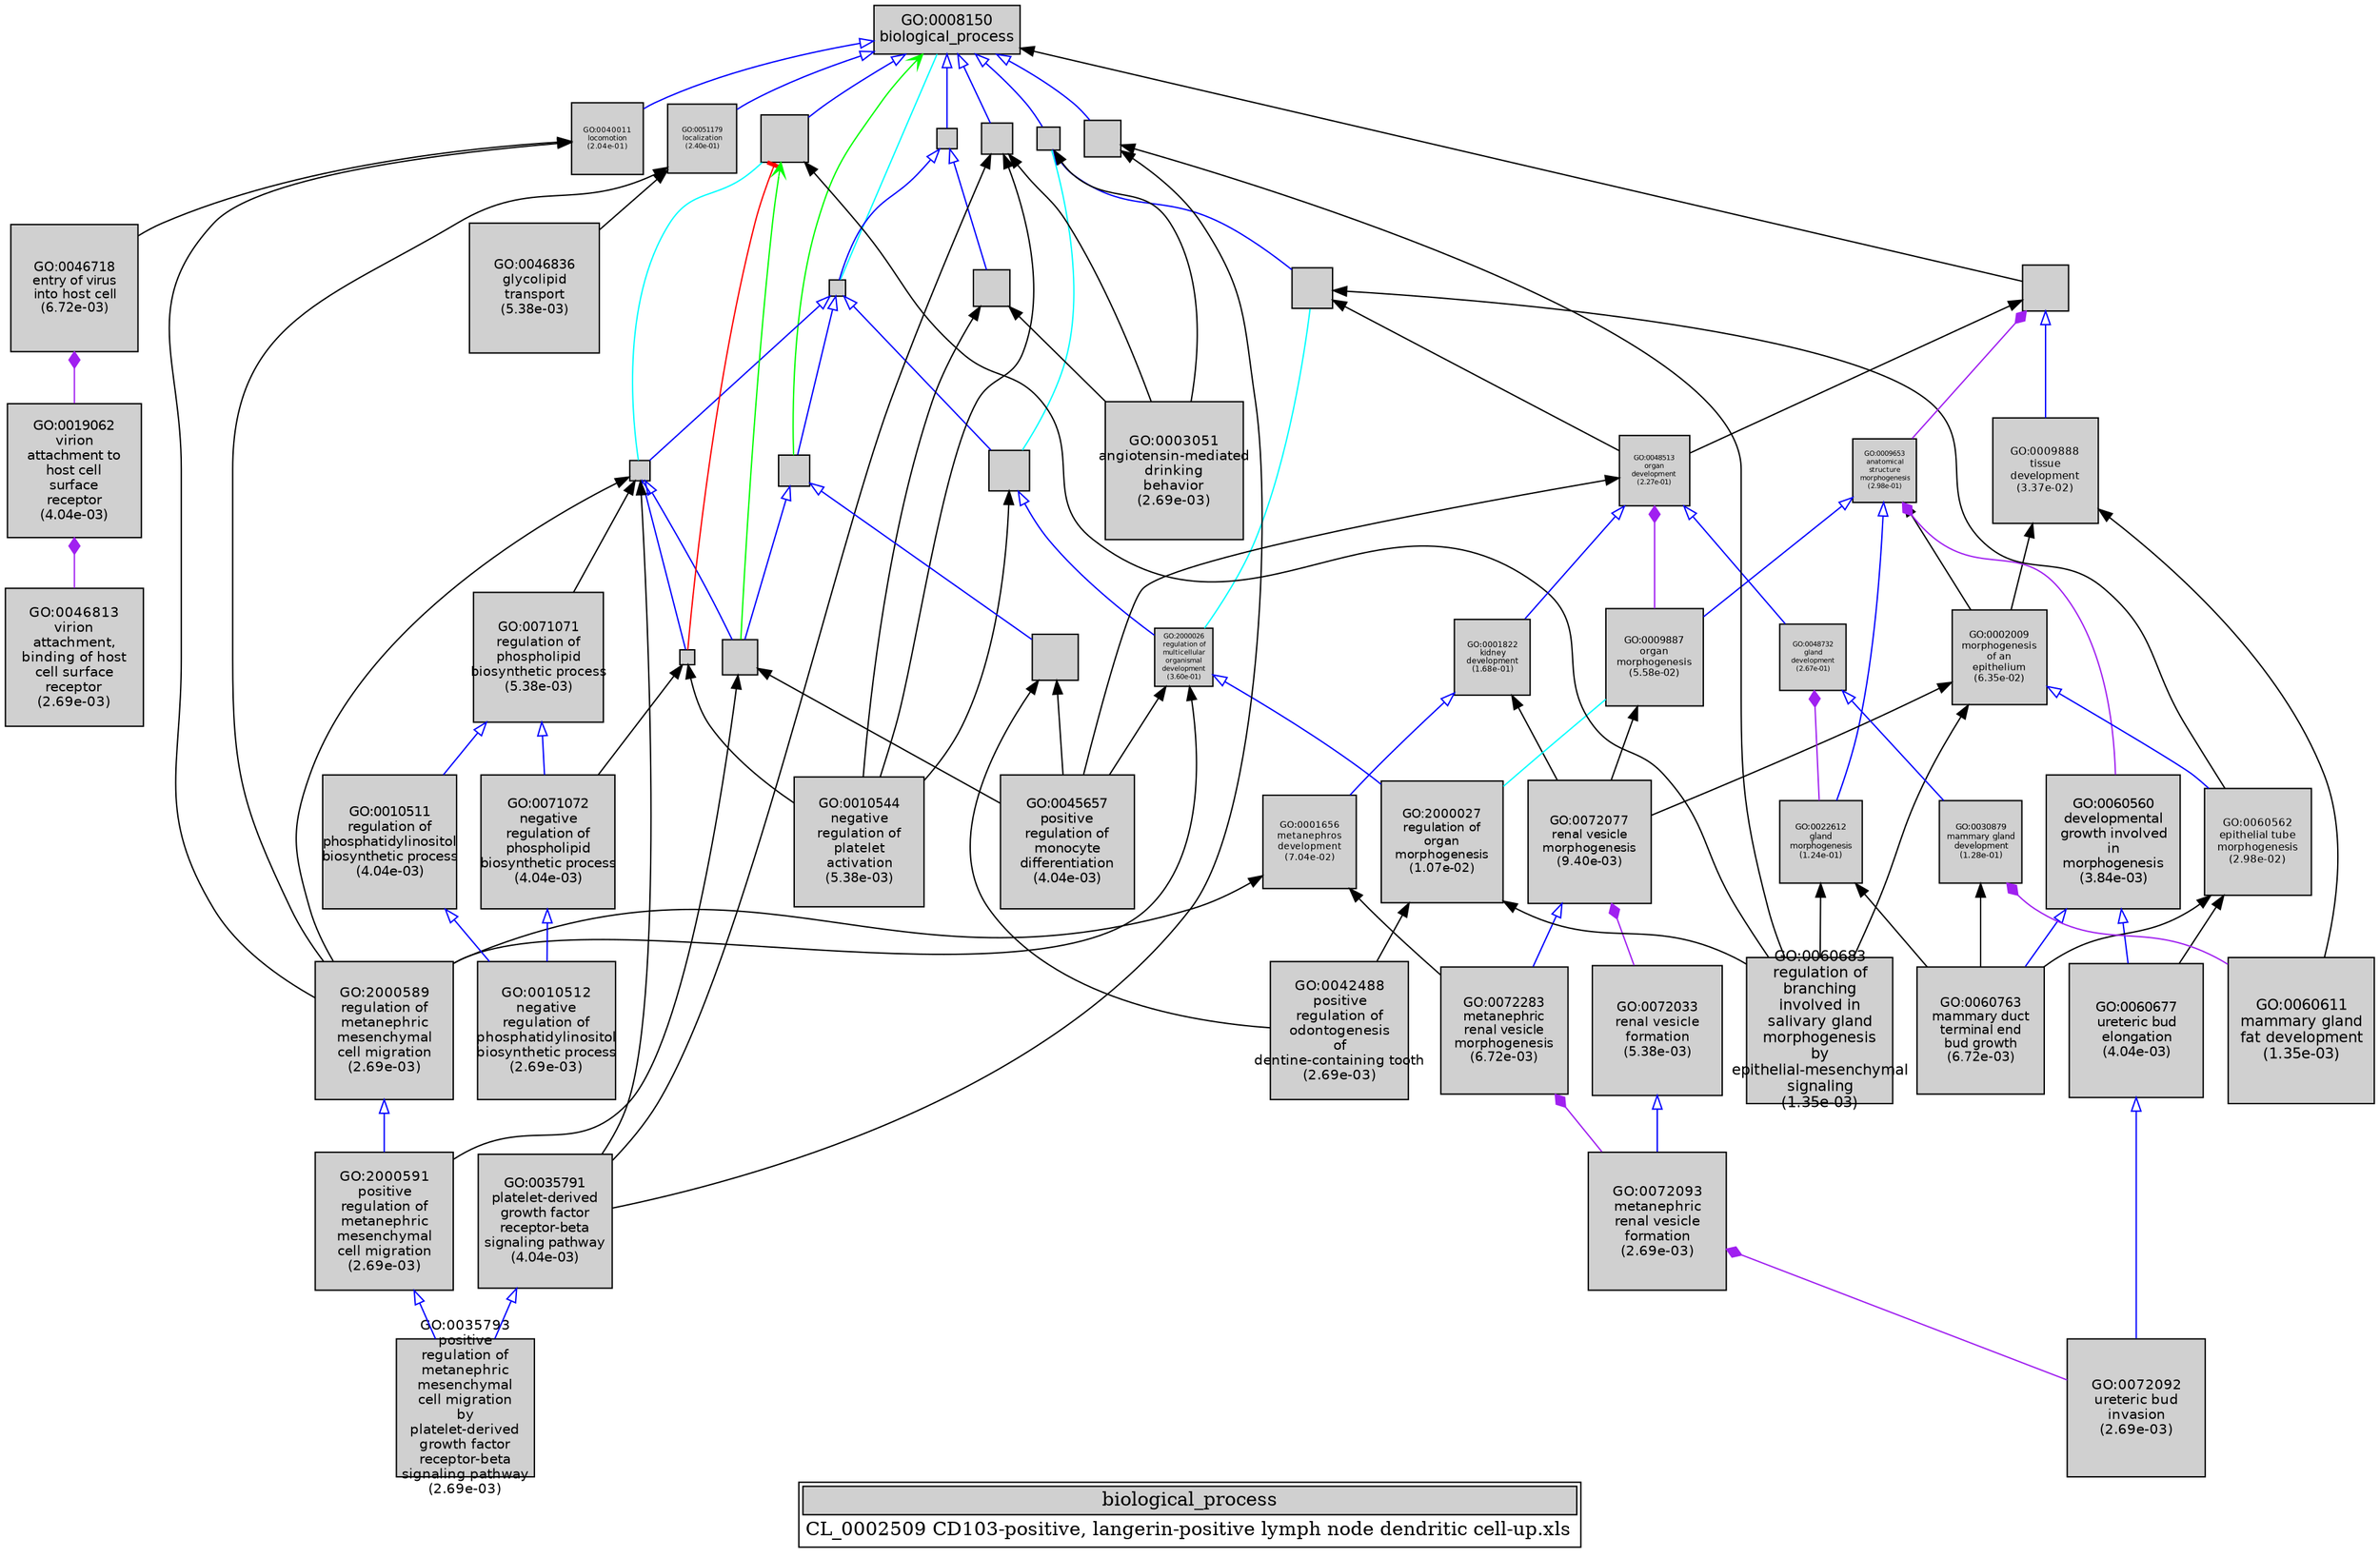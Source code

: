 digraph "biological_process" {
graph [ bgcolor = "#FFFFFF", label = <<TABLE COLOR="black" BGCOLOR="white"><TR><TD COLSPAN="2" BGCOLOR="#D0D0D0"><FONT COLOR="black">biological_process</FONT></TD></TR><TR><TD BORDER="0">CL_0002509 CD103-positive, langerin-positive lymph node dendritic cell-up.xls</TD></TR></TABLE>> ];
node [ fontname = "Helvetica" ];

subgraph "nodes" {

node [ style = "filled", fixedsize = "true", width = 1, shape = "box", fontsize = 9, fillcolor = "#D0D0D0", fontcolor = "black", color = "black" ];

"GO:0010512" [ URL = "#GO:0010512", label = <<TABLE BORDER="0"><TR><TD>GO:0010512<BR/>negative<BR/>regulation of<BR/>phosphatidylinositol<BR/>biosynthetic process<BR/>(2.69e-03)</TD></TR></TABLE>>, width = 1.41961089989, shape = "box", fontsize = 10.2211984792, height = 1.41961089989 ];
"GO:0072033" [ URL = "#GO:0072033", label = <<TABLE BORDER="0"><TR><TD>GO:0072033<BR/>renal vesicle<BR/>formation<BR/>(5.38e-03)</TD></TR></TABLE>>, width = 1.33446887628, shape = "box", fontsize = 9.60817590919, height = 1.33446887628 ];
"GO:0001656" [ URL = "#GO:0001656", label = <<TABLE BORDER="0"><TR><TD>GO:0001656<BR/>metanephros<BR/>development<BR/>(7.04e-02)</TD></TR></TABLE>>, width = 0.953679680304, shape = "box", fontsize = 6.86649369819, height = 0.953679680304 ];
"GO:0046813" [ URL = "#GO:0046813", label = <<TABLE BORDER="0"><TR><TD>GO:0046813<BR/>virion<BR/>attachment,<BR/>binding of host<BR/>cell surface<BR/>receptor<BR/>(2.69e-03)</TD></TR></TABLE>>, width = 1.41961089989, shape = "box", fontsize = 10.2211984792, height = 1.41961089989 ];
"GO:0060611" [ URL = "#GO:0060611", label = <<TABLE BORDER="0"><TR><TD>GO:0060611<BR/>mammary gland<BR/>fat development<BR/>(1.35e-03)</TD></TR></TABLE>>, width = 1.5, shape = "box", fontsize = 10.8, height = 1.5 ];
"GO:0046836" [ URL = "#GO:0046836", label = <<TABLE BORDER="0"><TR><TD>GO:0046836<BR/>glycolipid<BR/>transport<BR/>(5.38e-03)</TD></TR></TABLE>>, width = 1.33446887628, shape = "box", fontsize = 9.60817590919, height = 1.33446887628 ];
"GO:0001822" [ URL = "#GO:0001822", label = <<TABLE BORDER="0"><TR><TD>GO:0001822<BR/>kidney<BR/>development<BR/>(1.68e-01)</TD></TR></TABLE>>, width = 0.783562503631, shape = "box", fontsize = 5.64165002614, height = 0.783562503631 ];
"GO:0019062" [ URL = "#GO:0019062", label = <<TABLE BORDER="0"><TR><TD>GO:0019062<BR/>virion<BR/>attachment to<BR/>host cell<BR/>surface<BR/>receptor<BR/>(4.04e-03)</TD></TR></TABLE>>, width = 1.3704348232, shape = "box", fontsize = 9.86713072707, height = 1.3704348232 ];
"GO:0060683" [ URL = "#GO:0060683", label = <<TABLE BORDER="0"><TR><TD>GO:0060683<BR/>regulation of<BR/>branching<BR/>involved in<BR/>salivary gland<BR/>morphogenesis<BR/>by<BR/>epithelial-mesenchymal<BR/>signaling<BR/>(1.35e-03)</TD></TR></TABLE>>, width = 1.5, shape = "box", fontsize = 10.8, height = 1.5 ];
"GO:0072092" [ URL = "#GO:0072092", label = <<TABLE BORDER="0"><TR><TD>GO:0072092<BR/>ureteric bud<BR/>invasion<BR/>(2.69e-03)</TD></TR></TABLE>>, width = 1.41961089989, shape = "box", fontsize = 10.2211984792, height = 1.41961089989 ];
"GO:0008150" [ URL = "#GO:0008150", label = <<TABLE BORDER="0"><TR><TD>GO:0008150<BR/>biological_process</TD></TR></TABLE>>, width = 1.5, shape = "box", fontsize = 10.8 ];
"GO:0072093" [ URL = "#GO:0072093", label = <<TABLE BORDER="0"><TR><TD>GO:0072093<BR/>metanephric<BR/>renal vesicle<BR/>formation<BR/>(2.69e-03)</TD></TR></TABLE>>, width = 1.41961089989, shape = "box", fontsize = 10.2211984792, height = 1.41961089989 ];
"GO:0048523" [ URL = "#GO:0048523", label = "", width = 0.154999109104, shape = "box", height = 0.154999109104 ];
"GO:0060763" [ URL = "#GO:0060763", label = <<TABLE BORDER="0"><TR><TD>GO:0060763<BR/>mammary duct<BR/>terminal end<BR/>bud growth<BR/>(6.72e-03)</TD></TR></TABLE>>, width = 1.30590817707, shape = "box", fontsize = 9.40253887493, height = 1.30590817707 ];
"GO:0022612" [ URL = "#GO:0022612", label = <<TABLE BORDER="0"><TR><TD>GO:0022612<BR/>gland<BR/>morphogenesis<BR/>(1.24e-01)</TD></TR></TABLE>>, width = 0.846725524302, shape = "box", fontsize = 6.09642377498, height = 0.846725524302 ];
"GO:0051239" [ URL = "#GO:0051239", label = "", width = 0.415546510781, shape = "box", height = 0.415546510781 ];
"GO:0072077" [ URL = "#GO:0072077", label = <<TABLE BORDER="0"><TR><TD>GO:0072077<BR/>renal vesicle<BR/>morphogenesis<BR/>(9.40e-03)</TD></TR></TABLE>>, width = 1.26166261949, shape = "box", fontsize = 9.08397086034, height = 1.26166261949 ];
"GO:0045657" [ URL = "#GO:0045657", label = <<TABLE BORDER="0"><TR><TD>GO:0045657<BR/>positive<BR/>regulation of<BR/>monocyte<BR/>differentiation<BR/>(4.04e-03)</TD></TR></TABLE>>, width = 1.3704348232, shape = "box", fontsize = 9.86713072707, height = 1.3704348232 ];
"GO:0050789" [ URL = "#GO:0050789", label = "", width = 0.17149141099, shape = "box", height = 0.17149141099 ];
"GO:0009888" [ URL = "#GO:0009888", label = <<TABLE BORDER="0"><TR><TD>GO:0009888<BR/>tissue<BR/>development<BR/>(3.37e-02)</TD></TR></TABLE>>, width = 1.07672639482, shape = "box", fontsize = 7.75243004272, height = 1.07672639482 ];
"GO:0042488" [ URL = "#GO:0042488", label = <<TABLE BORDER="0"><TR><TD>GO:0042488<BR/>positive<BR/>regulation of<BR/>odontogenesis<BR/>of<BR/>dentine-containing tooth<BR/>(2.69e-03)</TD></TR></TABLE>>, width = 1.41961089989, shape = "box", fontsize = 10.2211984792, height = 1.41961089989 ];
"GO:2000027" [ URL = "#GO:2000027", label = <<TABLE BORDER="0"><TR><TD>GO:2000027<BR/>regulation of<BR/>organ<BR/>morphogenesis<BR/>(1.07e-02)</TD></TR></TABLE>>, width = 1.2444428889, shape = "box", fontsize = 8.95998880006, height = 1.2444428889 ];
"GO:0009653" [ URL = "#GO:0009653", label = <<TABLE BORDER="0"><TR><TD>GO:0009653<BR/>anatomical<BR/>structure<BR/>morphogenesis<BR/>(2.98e-01)</TD></TR></TABLE>>, width = 0.648472468745, shape = "box", fontsize = 5.0, height = 0.648472468745 ];
"GO:0010544" [ URL = "#GO:0010544", label = <<TABLE BORDER="0"><TR><TD>GO:0010544<BR/>negative<BR/>regulation of<BR/>platelet<BR/>activation<BR/>(5.38e-03)</TD></TR></TABLE>>, width = 1.33446887628, shape = "box", fontsize = 9.60817590919, height = 1.33446887628 ];
"GO:0009887" [ URL = "#GO:0009887", label = <<TABLE BORDER="0"><TR><TD>GO:0009887<BR/>organ<BR/>morphogenesis<BR/>(5.58e-02)</TD></TR></TABLE>>, width = 0.993986079214, shape = "box", fontsize = 7.15669977034, height = 0.993986079214 ];
"GO:0032501" [ URL = "#GO:0032501", label = "", width = 0.242627879788, shape = "box", height = 0.242627879788 ];
"GO:0002009" [ URL = "#GO:0002009", label = <<TABLE BORDER="0"><TR><TD>GO:0002009<BR/>morphogenesis<BR/>of an<BR/>epithelium<BR/>(6.35e-02)</TD></TR></TABLE>>, width = 0.971827353408, shape = "box", fontsize = 6.99715694454, height = 0.971827353408 ];
"GO:2000026" [ URL = "#GO:2000026", label = <<TABLE BORDER="0"><TR><TD>GO:2000026<BR/>regulation of<BR/>multicellular<BR/>organismal<BR/>development<BR/>(3.60e-01)</TD></TR></TABLE>>, width = 0.597222515399, shape = "box", fontsize = 5.0, height = 0.597222515399 ];
"GO:0060560" [ URL = "#GO:0060560", label = <<TABLE BORDER="0"><TR><TD>GO:0060560<BR/>developmental<BR/>growth involved<BR/>in<BR/>morphogenesis<BR/>(3.84e-03)</TD></TR></TABLE>>, width = 1.3767793316, shape = "box", fontsize = 9.9128111875, height = 1.3767793316 ];
"GO:0065008" [ URL = "#GO:0065008", label = "", width = 0.381679862254, shape = "box", height = 0.381679862254 ];
"GO:0046718" [ URL = "#GO:0046718", label = <<TABLE BORDER="0"><TR><TD>GO:0046718<BR/>entry of virus<BR/>into host cell<BR/>(6.72e-03)</TD></TR></TABLE>>, width = 1.30590817707, shape = "box", fontsize = 9.40253887493, height = 1.30590817707 ];
"GO:0065007" [ URL = "#GO:0065007", label = "", width = 0.202383344452, shape = "box", height = 0.202383344452 ];
"GO:0060562" [ URL = "#GO:0060562", label = <<TABLE BORDER="0"><TR><TD>GO:0060562<BR/>epithelial tube<BR/>morphogenesis<BR/>(2.98e-02)</TD></TR></TABLE>>, width = 1.09560976114, shape = "box", fontsize = 7.88839028022, height = 1.09560976114 ];
"GO:0051179" [ URL = "#GO:0051179", label = <<TABLE BORDER="0"><TR><TD>GO:0051179<BR/>localization<BR/>(2.40e-01)</TD></TR></TABLE>>, width = 0.702797198396, shape = "box", fontsize = 5.06013982845, height = 0.702797198396 ];
"GO:0050896" [ URL = "#GO:0050896", label = "", width = 0.319647746489, shape = "box", height = 0.319647746489 ];
"GO:0007275" [ URL = "#GO:0007275", label = "", width = 0.419269138005, shape = "box", height = 0.419269138005 ];
"GO:0050794" [ URL = "#GO:0050794", label = "", width = 0.212774354759, shape = "box", height = 0.212774354759 ];
"GO:0048518" [ URL = "#GO:0048518", label = "", width = 0.323156281696, shape = "box", height = 0.323156281696 ];
"GO:0035791" [ URL = "#GO:0035791", label = <<TABLE BORDER="0"><TR><TD>GO:0035791<BR/>platelet-derived<BR/>growth factor<BR/>receptor-beta<BR/>signaling pathway<BR/>(4.04e-03)</TD></TR></TABLE>>, width = 1.3704348232, shape = "box", fontsize = 9.86713072707, height = 1.3704348232 ];
"GO:0035793" [ URL = "#GO:0035793", label = <<TABLE BORDER="0"><TR><TD>GO:0035793<BR/>positive<BR/>regulation of<BR/>metanephric<BR/>mesenchymal<BR/>cell migration<BR/>by<BR/>platelet-derived<BR/>growth factor<BR/>receptor-beta<BR/>signaling pathway<BR/>(2.69e-03)</TD></TR></TABLE>>, width = 1.41961089989, shape = "box", fontsize = 10.2211984792, height = 1.41961089989 ];
"GO:2000591" [ URL = "#GO:2000591", label = <<TABLE BORDER="0"><TR><TD>GO:2000591<BR/>positive<BR/>regulation of<BR/>metanephric<BR/>mesenchymal<BR/>cell migration<BR/>(2.69e-03)</TD></TR></TABLE>>, width = 1.41961089989, shape = "box", fontsize = 10.2211984792, height = 1.41961089989 ];
"GO:0048522" [ URL = "#GO:0048522", label = "", width = 0.36795177685, shape = "box", height = 0.36795177685 ];
"GO:0009987" [ URL = "#GO:0009987", label = "", width = 0.48427222434, shape = "box", height = 0.48427222434 ];
"GO:0040011" [ URL = "#GO:0040011", label = <<TABLE BORDER="0"><TR><TD>GO:0040011<BR/>locomotion<BR/>(2.04e-01)</TD></TR></TABLE>>, width = 0.741139644131, shape = "box", fontsize = 5.33620543774, height = 0.741139644131 ];
"GO:2000589" [ URL = "#GO:2000589", label = <<TABLE BORDER="0"><TR><TD>GO:2000589<BR/>regulation of<BR/>metanephric<BR/>mesenchymal<BR/>cell migration<BR/>(2.69e-03)</TD></TR></TABLE>>, width = 1.41961089989, shape = "box", fontsize = 10.2211984792, height = 1.41961089989 ];
"GO:0048856" [ URL = "#GO:0048856", label = "", width = 0.465596665229, shape = "box", height = 0.465596665229 ];
"GO:0051094" [ URL = "#GO:0051094", label = "", width = 0.468106357813, shape = "box", height = 0.468106357813 ];
"GO:0003051" [ URL = "#GO:0003051", label = <<TABLE BORDER="0"><TR><TD>GO:0003051<BR/>angiotensin-mediated<BR/>drinking<BR/>behavior<BR/>(2.69e-03)</TD></TR></TABLE>>, width = 1.41961089989, shape = "box", fontsize = 10.2211984792, height = 1.41961089989 ];
"GO:0048513" [ URL = "#GO:0048513", label = <<TABLE BORDER="0"><TR><TD>GO:0048513<BR/>organ<BR/>development<BR/>(2.27e-01)</TD></TR></TABLE>>, width = 0.715459165871, shape = "box", fontsize = 5.15130599427, height = 0.715459165871 ];
"GO:0071071" [ URL = "#GO:0071071", label = <<TABLE BORDER="0"><TR><TD>GO:0071071<BR/>regulation of<BR/>phospholipid<BR/>biosynthetic process<BR/>(5.38e-03)</TD></TR></TABLE>>, width = 1.33446887628, shape = "box", fontsize = 9.60817590919, height = 1.33446887628 ];
"GO:0071072" [ URL = "#GO:0071072", label = <<TABLE BORDER="0"><TR><TD>GO:0071072<BR/>negative<BR/>regulation of<BR/>phospholipid<BR/>biosynthetic process<BR/>(4.04e-03)</TD></TR></TABLE>>, width = 1.3704348232, shape = "box", fontsize = 9.86713072707, height = 1.3704348232 ];
"GO:0060677" [ URL = "#GO:0060677", label = <<TABLE BORDER="0"><TR><TD>GO:0060677<BR/>ureteric bud<BR/>elongation<BR/>(4.04e-03)</TD></TR></TABLE>>, width = 1.3704348232, shape = "box", fontsize = 9.86713072707, height = 1.3704348232 ];
"GO:0023052" [ URL = "#GO:0023052", label = "", width = 0.370254735155, shape = "box", height = 0.370254735155 ];
"GO:0048732" [ URL = "#GO:0048732", label = <<TABLE BORDER="0"><TR><TD>GO:0048732<BR/>gland<BR/>development<BR/>(2.67e-01)</TD></TR></TABLE>>, width = 0.675965379514, shape = "box", fontsize = 5.0, height = 0.675965379514 ];
"GO:0072283" [ URL = "#GO:0072283", label = <<TABLE BORDER="0"><TR><TD>GO:0072283<BR/>metanephric<BR/>renal vesicle<BR/>morphogenesis<BR/>(6.72e-03)</TD></TR></TABLE>>, width = 1.30590817707, shape = "box", fontsize = 9.40253887493, height = 1.30590817707 ];
"GO:0030879" [ URL = "#GO:0030879", label = <<TABLE BORDER="0"><TR><TD>GO:0030879<BR/>mammary gland<BR/>development<BR/>(1.28e-01)</TD></TR></TABLE>>, width = 0.841049922238, shape = "box", fontsize = 6.05555944012, height = 0.841049922238 ];
"GO:0010511" [ URL = "#GO:0010511", label = <<TABLE BORDER="0"><TR><TD>GO:0010511<BR/>regulation of<BR/>phosphatidylinositol<BR/>biosynthetic process<BR/>(4.04e-03)</TD></TR></TABLE>>, width = 1.3704348232, shape = "box", fontsize = 9.86713072707, height = 1.3704348232 ];
}
subgraph "edges" {


edge [ dir = "back", weight = 1 ];
subgraph "regulates" {


edge [ color = "cyan", arrowtail = "none" ];
subgraph "positive" {


edge [ color = "green", arrowtail = "vee" ];
"GO:0009987" -> "GO:0048522";
"GO:0008150" -> "GO:0048518";
}
subgraph "negative" {


edge [ color = "red", arrowtail = "tee" ];
"GO:0009987" -> "GO:0048523";
}
"GO:0032501" -> "GO:0051239";
"GO:0009887" -> "GO:2000027";
"GO:0008150" -> "GO:0050789";
"GO:0009987" -> "GO:0050794";
"GO:0007275" -> "GO:2000026";
}
subgraph "part_of" {


edge [ color = "purple", arrowtail = "diamond", weight = 2.5 ];
"GO:0072077" -> "GO:0072033";
"GO:0072093" -> "GO:0072092";
"GO:0019062" -> "GO:0046813";
"GO:0009653" -> "GO:0060560";
"GO:0048856" -> "GO:0009653";
"GO:0046718" -> "GO:0019062";
"GO:0048732" -> "GO:0022612";
"GO:0048513" -> "GO:0009887";
"GO:0072283" -> "GO:0072093";
"GO:0030879" -> "GO:0060611";
}
subgraph "is_a" {


edge [ color = "blue", arrowtail = "empty", weight = 5.0 ];
"GO:0050789" -> "GO:0051239";
"GO:0008150" -> "GO:0050896";
"GO:0008150" -> "GO:0051179";
"GO:0071071" -> "GO:0071072";
"GO:0002009" -> "GO:0060562";
"GO:0050789" -> "GO:0050794";
"GO:0048518" -> "GO:0051094";
"GO:0048518" -> "GO:0048522";
"GO:0060677" -> "GO:0072092";
"GO:0032501" -> "GO:0007275";
"GO:0009653" -> "GO:0009887";
"GO:0071072" -> "GO:0010512";
"GO:2000591" -> "GO:0035793";
"GO:0060560" -> "GO:0060677";
"GO:0048732" -> "GO:0030879";
"GO:0008150" -> "GO:0040011";
"GO:0072077" -> "GO:0072283";
"GO:0051239" -> "GO:2000026";
"GO:0009653" -> "GO:0022612";
"GO:0060560" -> "GO:0060763";
"GO:0008150" -> "GO:0023052";
"GO:0008150" -> "GO:0032501";
"GO:0048856" -> "GO:0009888";
"GO:0071071" -> "GO:0010511";
"GO:2000589" -> "GO:2000591";
"GO:0008150" -> "GO:0065007";
"GO:0050794" -> "GO:0048523";
"GO:0065007" -> "GO:0065008";
"GO:0048513" -> "GO:0048732";
"GO:0050789" -> "GO:0048518";
"GO:0072033" -> "GO:0072093";
"GO:0035791" -> "GO:0035793";
"GO:2000026" -> "GO:2000027";
"GO:0010511" -> "GO:0010512";
"GO:0065007" -> "GO:0050789";
"GO:0001822" -> "GO:0001656";
"GO:0048513" -> "GO:0001822";
"GO:0050794" -> "GO:0048522";
"GO:0008150" -> "GO:0009987";
}
"GO:0040011" -> "GO:0046718";
"GO:0032501" -> "GO:0003051";
"GO:0051094" -> "GO:0045657";
"GO:0060562" -> "GO:0060677";
"GO:0001656" -> "GO:0072283";
"GO:0050794" -> "GO:0035791";
"GO:0022612" -> "GO:0060683";
"GO:0023052" -> "GO:0060683";
"GO:0040011" -> "GO:2000589";
"GO:0001656" -> "GO:2000589";
"GO:0050794" -> "GO:2000589";
"GO:0002009" -> "GO:0060683";
"GO:2000026" -> "GO:0045657";
"GO:0051094" -> "GO:0042488";
"GO:0048523" -> "GO:0071072";
"GO:0048523" -> "GO:0010544";
"GO:0009653" -> "GO:0002009";
"GO:0007275" -> "GO:0048513";
"GO:0022612" -> "GO:0060763";
"GO:0065008" -> "GO:0003051";
"GO:0048856" -> "GO:0048513";
"GO:0001822" -> "GO:0072077";
"GO:0002009" -> "GO:0072077";
"GO:0048513" -> "GO:0045657";
"GO:0050896" -> "GO:0035791";
"GO:2000026" -> "GO:2000589";
"GO:0051239" -> "GO:0010544";
"GO:0050896" -> "GO:0003051";
"GO:0008150" -> "GO:0048856";
"GO:0023052" -> "GO:0035791";
"GO:0009888" -> "GO:0060611";
"GO:0050896" -> "GO:0010544";
"GO:0009888" -> "GO:0002009";
"GO:0030879" -> "GO:0060763";
"GO:2000027" -> "GO:0060683";
"GO:0048522" -> "GO:0045657";
"GO:0048522" -> "GO:2000591";
"GO:0007275" -> "GO:0060562";
"GO:0060562" -> "GO:0060763";
"GO:0051179" -> "GO:0046836";
"GO:0009887" -> "GO:0072077";
"GO:0009987" -> "GO:0060683";
"GO:0051179" -> "GO:2000589";
"GO:0065008" -> "GO:0010544";
"GO:0050794" -> "GO:0071071";
"GO:2000027" -> "GO:0042488";
}
}
